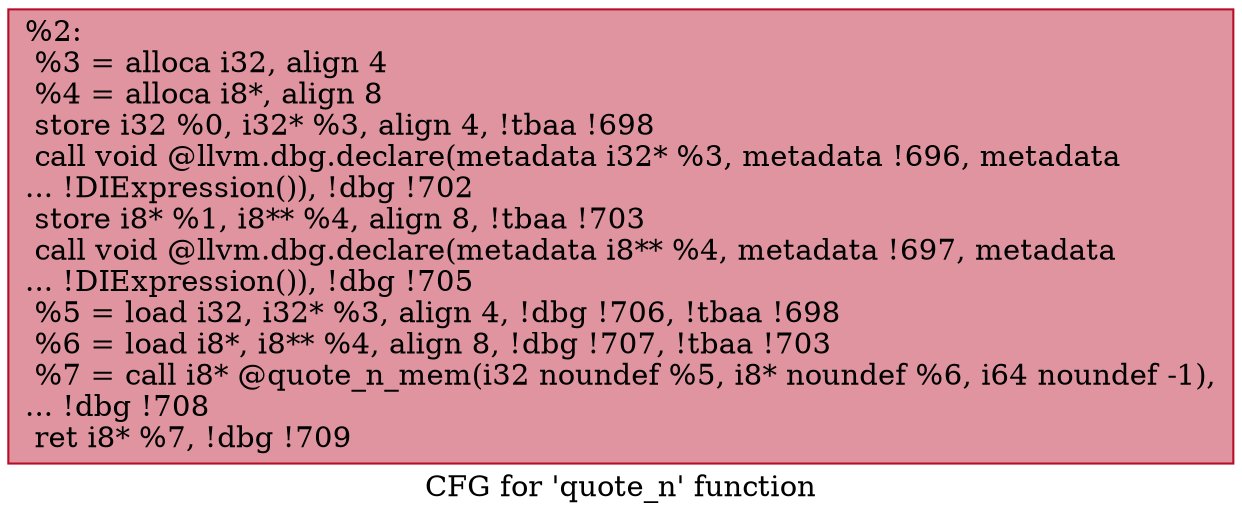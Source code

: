 digraph "CFG for 'quote_n' function" {
	label="CFG for 'quote_n' function";

	Node0x1f57d20 [shape=record,color="#b70d28ff", style=filled, fillcolor="#b70d2870",label="{%2:\l  %3 = alloca i32, align 4\l  %4 = alloca i8*, align 8\l  store i32 %0, i32* %3, align 4, !tbaa !698\l  call void @llvm.dbg.declare(metadata i32* %3, metadata !696, metadata\l... !DIExpression()), !dbg !702\l  store i8* %1, i8** %4, align 8, !tbaa !703\l  call void @llvm.dbg.declare(metadata i8** %4, metadata !697, metadata\l... !DIExpression()), !dbg !705\l  %5 = load i32, i32* %3, align 4, !dbg !706, !tbaa !698\l  %6 = load i8*, i8** %4, align 8, !dbg !707, !tbaa !703\l  %7 = call i8* @quote_n_mem(i32 noundef %5, i8* noundef %6, i64 noundef -1),\l... !dbg !708\l  ret i8* %7, !dbg !709\l}"];
}
